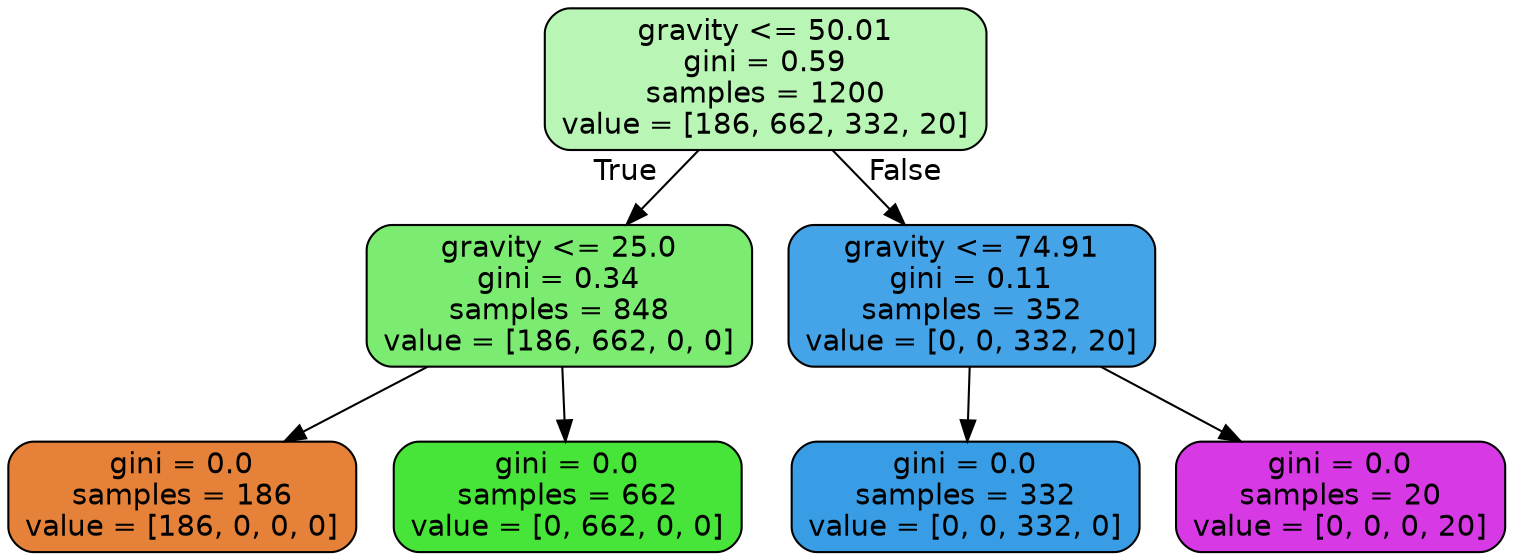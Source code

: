 digraph Tree {
node [shape=box, style="filled, rounded", color="black", fontname="helvetica"] ;
edge [fontname="helvetica"] ;
0 [label="gravity <= 50.01\ngini = 0.59\nsamples = 1200\nvalue = [186, 662, 332, 20]", fillcolor="#b9f5b4"] ;
1 [label="gravity <= 25.0\ngini = 0.34\nsamples = 848\nvalue = [186, 662, 0, 0]", fillcolor="#7bec71"] ;
0 -> 1 [labeldistance=2.5, labelangle=45, headlabel="True"] ;
2 [label="gini = 0.0\nsamples = 186\nvalue = [186, 0, 0, 0]", fillcolor="#e58139"] ;
1 -> 2 ;
3 [label="gini = 0.0\nsamples = 662\nvalue = [0, 662, 0, 0]", fillcolor="#47e539"] ;
1 -> 3 ;
4 [label="gravity <= 74.91\ngini = 0.11\nsamples = 352\nvalue = [0, 0, 332, 20]", fillcolor="#45a3e7"] ;
0 -> 4 [labeldistance=2.5, labelangle=-45, headlabel="False"] ;
5 [label="gini = 0.0\nsamples = 332\nvalue = [0, 0, 332, 0]", fillcolor="#399de5"] ;
4 -> 5 ;
6 [label="gini = 0.0\nsamples = 20\nvalue = [0, 0, 0, 20]", fillcolor="#d739e5"] ;
4 -> 6 ;
}